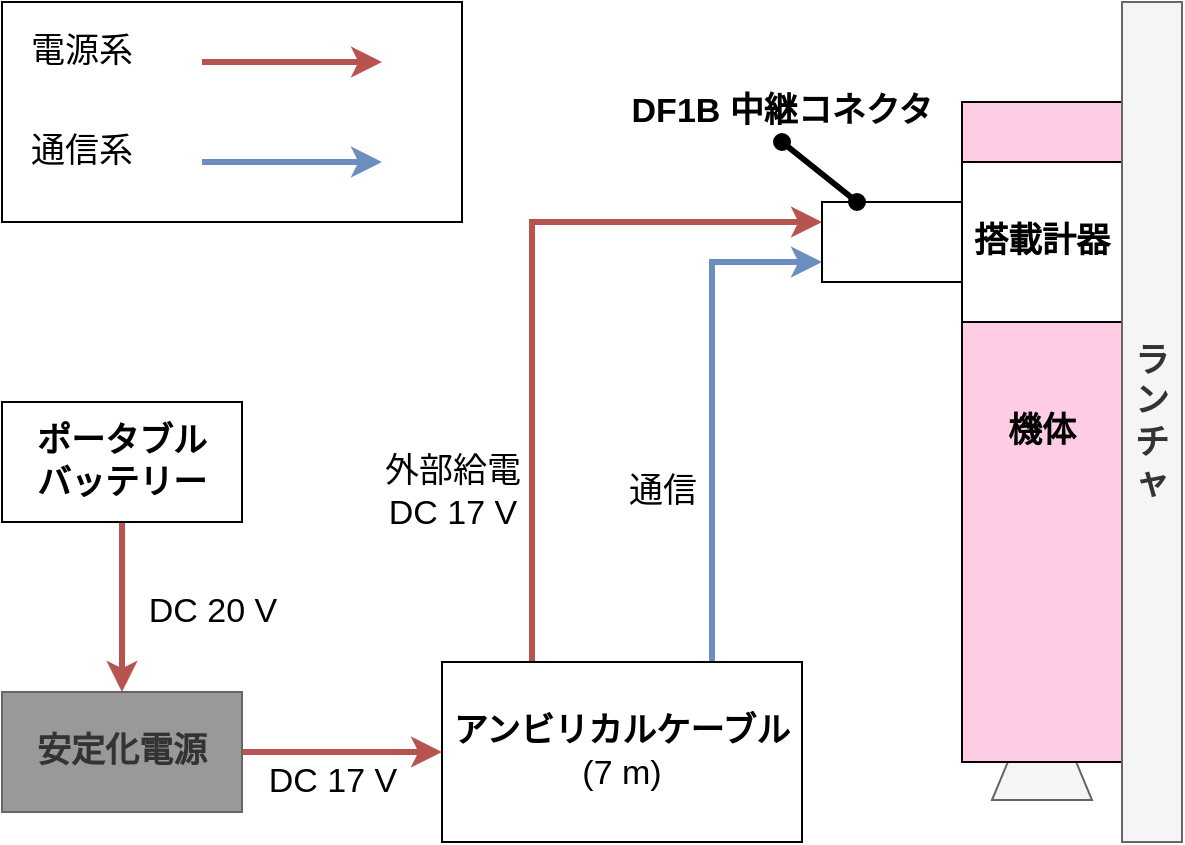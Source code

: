<mxfile>
    <diagram id="FhkcH0eItQkBf_xpEZpH" name="ページ1">
        <mxGraphModel dx="603" dy="557" grid="1" gridSize="10" guides="1" tooltips="1" connect="1" arrows="1" fold="1" page="1" pageScale="1" pageWidth="1169" pageHeight="827" background="#ffffff" math="0" shadow="0">
            <root>
                <mxCell id="0"/>
                <mxCell id="1" parent="0"/>
                <mxCell id="5" value="" style="triangle;whiteSpace=wrap;html=1;fontSize=17;rotation=-90;fillColor=#f5f5f5;fontColor=#333333;strokeColor=#666666;" vertex="1" parent="1">
                    <mxGeometry x="530" y="364" width="60" height="50" as="geometry"/>
                </mxCell>
                <mxCell id="4" value="&lt;b&gt;機体&lt;/b&gt;" style="rounded=0;whiteSpace=wrap;html=1;fontSize=17;fillColor=#FFCCE6;" vertex="1" parent="1">
                    <mxGeometry x="520" y="70" width="80" height="330" as="geometry"/>
                </mxCell>
                <mxCell id="2" value="&lt;font style=&quot;font-size: 17px;&quot;&gt;&lt;b&gt;搭載計器&lt;/b&gt;&lt;/font&gt;" style="rounded=0;whiteSpace=wrap;html=1;" vertex="1" parent="1">
                    <mxGeometry x="520" y="100" width="80" height="80" as="geometry"/>
                </mxCell>
                <mxCell id="6" value="&lt;b&gt;ランチャ&lt;/b&gt;" style="rounded=0;whiteSpace=wrap;html=1;fontSize=17;textDirection=rtl;align=center;fillColor=#f5f5f5;fontColor=#333333;strokeColor=#666666;" vertex="1" parent="1">
                    <mxGeometry x="600" y="20" width="30" height="420" as="geometry"/>
                </mxCell>
                <mxCell id="9" style="edgeStyle=orthogonalEdgeStyle;html=1;fontSize=17;rounded=0;exitX=0.75;exitY=0;exitDx=0;exitDy=0;strokeWidth=3;fillColor=#dae8fc;strokeColor=#6c8ebf;entryX=0;entryY=0.75;entryDx=0;entryDy=0;" edge="1" parent="1" source="8" target="13">
                    <mxGeometry relative="1" as="geometry">
                        <mxPoint x="480" y="160" as="targetPoint"/>
                    </mxGeometry>
                </mxCell>
                <mxCell id="10" style="edgeStyle=orthogonalEdgeStyle;rounded=0;html=1;strokeWidth=3;fontSize=17;exitX=0.25;exitY=0;exitDx=0;exitDy=0;fillColor=#f8cecc;strokeColor=#b85450;entryX=0;entryY=0.25;entryDx=0;entryDy=0;" edge="1" parent="1" source="8" target="13">
                    <mxGeometry relative="1" as="geometry">
                        <mxPoint x="440" y="120" as="targetPoint"/>
                        <Array as="points">
                            <mxPoint x="305" y="130"/>
                        </Array>
                    </mxGeometry>
                </mxCell>
                <mxCell id="8" value="&lt;b&gt;アンビリカルケーブル&lt;/b&gt;&lt;br&gt;(7 m)" style="rounded=0;whiteSpace=wrap;html=1;fontSize=17;" vertex="1" parent="1">
                    <mxGeometry x="260" y="350" width="180" height="90" as="geometry"/>
                </mxCell>
                <mxCell id="11" value="通信" style="text;html=1;align=center;verticalAlign=middle;resizable=0;points=[];autosize=1;strokeColor=none;fillColor=none;fontSize=17;" vertex="1" parent="1">
                    <mxGeometry x="340" y="250" width="60" height="30" as="geometry"/>
                </mxCell>
                <mxCell id="12" value="外部給電&lt;br&gt;DC 17 V" style="text;html=1;align=center;verticalAlign=middle;resizable=0;points=[];autosize=1;strokeColor=none;fillColor=none;fontSize=17;" vertex="1" parent="1">
                    <mxGeometry x="220" y="240" width="90" height="50" as="geometry"/>
                </mxCell>
                <mxCell id="13" value="" style="rounded=0;whiteSpace=wrap;html=1;fontSize=17;" vertex="1" parent="1">
                    <mxGeometry x="450" y="120" width="70" height="40" as="geometry"/>
                </mxCell>
                <mxCell id="14" value="&lt;b&gt;DF1B 中継コネクタ&lt;/b&gt;" style="text;html=1;strokeColor=none;fillColor=none;align=center;verticalAlign=middle;whiteSpace=wrap;rounded=0;fontSize=17;" vertex="1" parent="1">
                    <mxGeometry x="350" y="60" width="160" height="30" as="geometry"/>
                </mxCell>
                <mxCell id="15" value="" style="endArrow=oval;html=1;rounded=1;strokeWidth=3;fontSize=17;entryX=0.5;entryY=1;entryDx=0;entryDy=0;exitX=0.25;exitY=0;exitDx=0;exitDy=0;startArrow=oval;startFill=1;endFill=1;" edge="1" parent="1" source="13" target="14">
                    <mxGeometry width="50" height="50" relative="1" as="geometry">
                        <mxPoint x="440" y="180" as="sourcePoint"/>
                        <mxPoint x="490" y="130" as="targetPoint"/>
                    </mxGeometry>
                </mxCell>
                <mxCell id="17" style="rounded=1;html=1;strokeWidth=3;fontSize=17;startArrow=none;startFill=0;endArrow=classic;endFill=1;fillColor=#f8cecc;strokeColor=#b85450;" edge="1" parent="1" source="16" target="8">
                    <mxGeometry relative="1" as="geometry"/>
                </mxCell>
                <mxCell id="16" value="&lt;b&gt;安定化電源&lt;/b&gt;" style="rounded=0;whiteSpace=wrap;html=1;fontSize=17;fillColor=#999999;fontColor=#333333;strokeColor=#666666;" vertex="1" parent="1">
                    <mxGeometry x="40" y="365" width="120" height="60" as="geometry"/>
                </mxCell>
                <mxCell id="19" value="DC 17 V" style="text;html=1;align=center;verticalAlign=middle;resizable=0;points=[];autosize=1;strokeColor=none;fillColor=none;fontSize=17;" vertex="1" parent="1">
                    <mxGeometry x="160" y="395" width="90" height="30" as="geometry"/>
                </mxCell>
                <mxCell id="24" style="edgeStyle=none;rounded=1;html=1;strokeWidth=3;fontSize=17;startArrow=none;startFill=0;endArrow=classic;endFill=1;fillColor=#f8cecc;strokeColor=#b85450;" edge="1" parent="1" source="22" target="16">
                    <mxGeometry relative="1" as="geometry"/>
                </mxCell>
                <mxCell id="22" value="&lt;b&gt;ポータブル&lt;br&gt;バッテリー&lt;/b&gt;" style="rounded=0;whiteSpace=wrap;html=1;fontSize=17;" vertex="1" parent="1">
                    <mxGeometry x="40" y="220" width="120" height="60" as="geometry"/>
                </mxCell>
                <mxCell id="25" value="DC 20 V" style="text;html=1;align=center;verticalAlign=middle;resizable=0;points=[];autosize=1;strokeColor=none;fillColor=none;fontSize=17;" vertex="1" parent="1">
                    <mxGeometry x="100" y="310" width="90" height="30" as="geometry"/>
                </mxCell>
                <mxCell id="26" value="" style="rounded=0;whiteSpace=wrap;html=1;fontSize=17;fillColor=none;movable=0;resizable=0;rotatable=0;deletable=0;editable=0;connectable=0;" vertex="1" parent="1">
                    <mxGeometry x="40" y="20" width="230" height="110" as="geometry"/>
                </mxCell>
                <mxCell id="27" value="電源系" style="text;html=1;strokeColor=none;fillColor=none;align=center;verticalAlign=middle;whiteSpace=wrap;rounded=0;fontSize=17;" vertex="1" parent="1">
                    <mxGeometry x="50" y="30" width="60" height="30" as="geometry"/>
                </mxCell>
                <mxCell id="28" value="通信系" style="text;html=1;strokeColor=none;fillColor=none;align=center;verticalAlign=middle;whiteSpace=wrap;rounded=0;fontSize=17;" vertex="1" parent="1">
                    <mxGeometry x="50" y="80" width="60" height="30" as="geometry"/>
                </mxCell>
                <mxCell id="29" value="" style="endArrow=classic;html=1;rounded=1;strokeWidth=3;fontSize=17;fillColor=#f8cecc;strokeColor=#b85450;" edge="1" parent="1">
                    <mxGeometry width="50" height="50" relative="1" as="geometry">
                        <mxPoint x="140" y="50" as="sourcePoint"/>
                        <mxPoint x="230" y="50" as="targetPoint"/>
                    </mxGeometry>
                </mxCell>
                <mxCell id="30" value="" style="endArrow=classic;html=1;rounded=1;strokeWidth=3;fontSize=17;fillColor=#dae8fc;strokeColor=#6c8ebf;" edge="1" parent="1">
                    <mxGeometry width="50" height="50" relative="1" as="geometry">
                        <mxPoint x="140" y="100" as="sourcePoint"/>
                        <mxPoint x="230" y="100" as="targetPoint"/>
                    </mxGeometry>
                </mxCell>
            </root>
        </mxGraphModel>
    </diagram>
</mxfile>